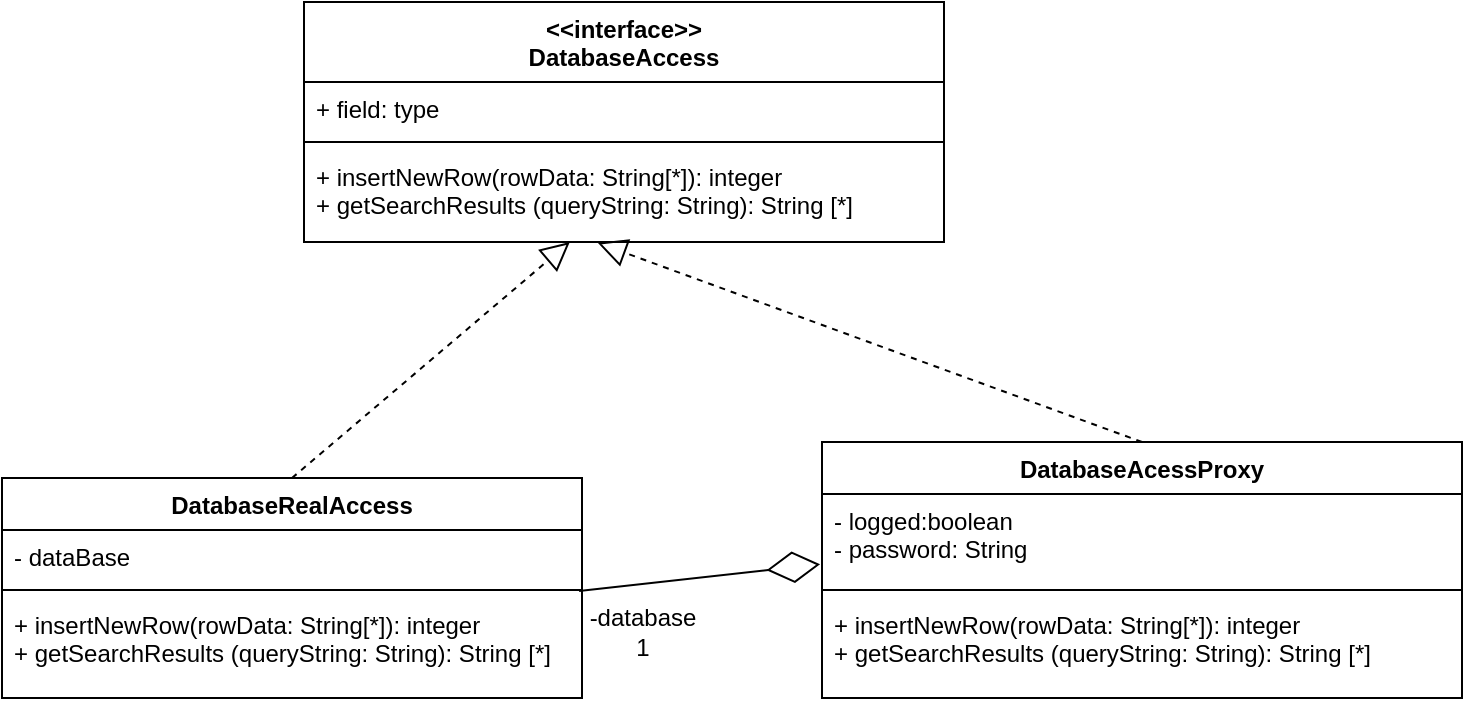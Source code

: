 <mxfile version="17.4.5" type="github"><diagram id="W_qvDuB_b1VlOcnt2k5F" name="Page-1"><mxGraphModel dx="519" dy="557" grid="1" gridSize="10" guides="1" tooltips="1" connect="1" arrows="1" fold="1" page="1" pageScale="1" pageWidth="827" pageHeight="1169" math="0" shadow="0"><root><mxCell id="0"/><mxCell id="1" parent="0"/><mxCell id="8PcyPdKttwNx2litObX_-2" value="&lt;&lt;interface&gt;&gt;&#10;DatabaseAccess" style="swimlane;fontStyle=1;align=center;verticalAlign=top;childLayout=stackLayout;horizontal=1;startSize=40;horizontalStack=0;resizeParent=1;resizeParentMax=0;resizeLast=0;collapsible=1;marginBottom=0;" vertex="1" parent="1"><mxGeometry x="371" y="270" width="320" height="120" as="geometry"/></mxCell><mxCell id="8PcyPdKttwNx2litObX_-3" value="+ field: type" style="text;strokeColor=none;fillColor=none;align=left;verticalAlign=top;spacingLeft=4;spacingRight=4;overflow=hidden;rotatable=0;points=[[0,0.5],[1,0.5]];portConstraint=eastwest;" vertex="1" parent="8PcyPdKttwNx2litObX_-2"><mxGeometry y="40" width="320" height="26" as="geometry"/></mxCell><mxCell id="8PcyPdKttwNx2litObX_-4" value="" style="line;strokeWidth=1;fillColor=none;align=left;verticalAlign=middle;spacingTop=-1;spacingLeft=3;spacingRight=3;rotatable=0;labelPosition=right;points=[];portConstraint=eastwest;" vertex="1" parent="8PcyPdKttwNx2litObX_-2"><mxGeometry y="66" width="320" height="8" as="geometry"/></mxCell><mxCell id="8PcyPdKttwNx2litObX_-5" value="+ insertNewRow(rowData: String[*]): integer&#10;+ getSearchResults (queryString: String): String [*]&#10;" style="text;strokeColor=none;fillColor=none;align=left;verticalAlign=top;spacingLeft=4;spacingRight=4;overflow=hidden;rotatable=0;points=[[0,0.5],[1,0.5]];portConstraint=eastwest;" vertex="1" parent="8PcyPdKttwNx2litObX_-2"><mxGeometry y="74" width="320" height="46" as="geometry"/></mxCell><mxCell id="8PcyPdKttwNx2litObX_-6" value="DatabaseRealAccess" style="swimlane;fontStyle=1;align=center;verticalAlign=top;childLayout=stackLayout;horizontal=1;startSize=26;horizontalStack=0;resizeParent=1;resizeParentMax=0;resizeLast=0;collapsible=1;marginBottom=0;" vertex="1" parent="1"><mxGeometry x="220" y="508" width="290" height="110" as="geometry"/></mxCell><mxCell id="8PcyPdKttwNx2litObX_-7" value="- dataBase" style="text;strokeColor=none;fillColor=none;align=left;verticalAlign=top;spacingLeft=4;spacingRight=4;overflow=hidden;rotatable=0;points=[[0,0.5],[1,0.5]];portConstraint=eastwest;" vertex="1" parent="8PcyPdKttwNx2litObX_-6"><mxGeometry y="26" width="290" height="26" as="geometry"/></mxCell><mxCell id="8PcyPdKttwNx2litObX_-8" value="" style="line;strokeWidth=1;fillColor=none;align=left;verticalAlign=middle;spacingTop=-1;spacingLeft=3;spacingRight=3;rotatable=0;labelPosition=right;points=[];portConstraint=eastwest;" vertex="1" parent="8PcyPdKttwNx2litObX_-6"><mxGeometry y="52" width="290" height="8" as="geometry"/></mxCell><mxCell id="8PcyPdKttwNx2litObX_-9" value="+ insertNewRow(rowData: String[*]): integer&#10;+ getSearchResults (queryString: String): String [*]&#10;" style="text;strokeColor=none;fillColor=none;align=left;verticalAlign=top;spacingLeft=4;spacingRight=4;overflow=hidden;rotatable=0;points=[[0,0.5],[1,0.5]];portConstraint=eastwest;" vertex="1" parent="8PcyPdKttwNx2litObX_-6"><mxGeometry y="60" width="290" height="50" as="geometry"/></mxCell><mxCell id="8PcyPdKttwNx2litObX_-11" value="" style="endArrow=block;dashed=1;endFill=0;endSize=12;html=1;rounded=0;exitX=0.5;exitY=0;exitDx=0;exitDy=0;" edge="1" parent="1" source="8PcyPdKttwNx2litObX_-6" target="8PcyPdKttwNx2litObX_-5"><mxGeometry width="160" relative="1" as="geometry"><mxPoint x="420" y="320" as="sourcePoint"/><mxPoint x="580" y="320" as="targetPoint"/></mxGeometry></mxCell><mxCell id="8PcyPdKttwNx2litObX_-12" value="DatabaseAcessProxy" style="swimlane;fontStyle=1;align=center;verticalAlign=top;childLayout=stackLayout;horizontal=1;startSize=26;horizontalStack=0;resizeParent=1;resizeParentMax=0;resizeLast=0;collapsible=1;marginBottom=0;" vertex="1" parent="1"><mxGeometry x="630" y="490" width="320" height="128" as="geometry"/></mxCell><mxCell id="8PcyPdKttwNx2litObX_-13" value="- logged:boolean&#10;- password: String" style="text;strokeColor=none;fillColor=none;align=left;verticalAlign=top;spacingLeft=4;spacingRight=4;overflow=hidden;rotatable=0;points=[[0,0.5],[1,0.5]];portConstraint=eastwest;" vertex="1" parent="8PcyPdKttwNx2litObX_-12"><mxGeometry y="26" width="320" height="44" as="geometry"/></mxCell><mxCell id="8PcyPdKttwNx2litObX_-14" value="" style="line;strokeWidth=1;fillColor=none;align=left;verticalAlign=middle;spacingTop=-1;spacingLeft=3;spacingRight=3;rotatable=0;labelPosition=right;points=[];portConstraint=eastwest;" vertex="1" parent="8PcyPdKttwNx2litObX_-12"><mxGeometry y="70" width="320" height="8" as="geometry"/></mxCell><mxCell id="8PcyPdKttwNx2litObX_-15" value="+ insertNewRow(rowData: String[*]): integer&#10;+ getSearchResults (queryString: String): String [*]&#10;" style="text;strokeColor=none;fillColor=none;align=left;verticalAlign=top;spacingLeft=4;spacingRight=4;overflow=hidden;rotatable=0;points=[[0,0.5],[1,0.5]];portConstraint=eastwest;" vertex="1" parent="8PcyPdKttwNx2litObX_-12"><mxGeometry y="78" width="320" height="50" as="geometry"/></mxCell><mxCell id="8PcyPdKttwNx2litObX_-16" value="" style="endArrow=block;dashed=1;endFill=0;endSize=12;html=1;rounded=0;exitX=0.5;exitY=0;exitDx=0;exitDy=0;entryX=0.459;entryY=1.009;entryDx=0;entryDy=0;entryPerimeter=0;" edge="1" parent="1" source="8PcyPdKttwNx2litObX_-12" target="8PcyPdKttwNx2litObX_-5"><mxGeometry width="160" relative="1" as="geometry"><mxPoint x="424.0" y="500" as="sourcePoint"/><mxPoint x="519.122" y="400" as="targetPoint"/></mxGeometry></mxCell><mxCell id="8PcyPdKttwNx2litObX_-17" value="" style="endArrow=diamondThin;endFill=0;endSize=24;html=1;rounded=0;entryX=-0.003;entryY=0.799;entryDx=0;entryDy=0;entryPerimeter=0;exitX=0.995;exitY=-0.07;exitDx=0;exitDy=0;exitPerimeter=0;" edge="1" parent="1" source="8PcyPdKttwNx2litObX_-9" target="8PcyPdKttwNx2litObX_-13"><mxGeometry width="160" relative="1" as="geometry"><mxPoint x="560" y="550" as="sourcePoint"/><mxPoint x="720" y="470" as="targetPoint"/></mxGeometry></mxCell><mxCell id="8PcyPdKttwNx2litObX_-18" value="-database&lt;br&gt;1" style="text;html=1;align=center;verticalAlign=middle;resizable=0;points=[];autosize=1;strokeColor=none;fillColor=none;" vertex="1" parent="1"><mxGeometry x="505" y="570" width="70" height="30" as="geometry"/></mxCell></root></mxGraphModel></diagram></mxfile>